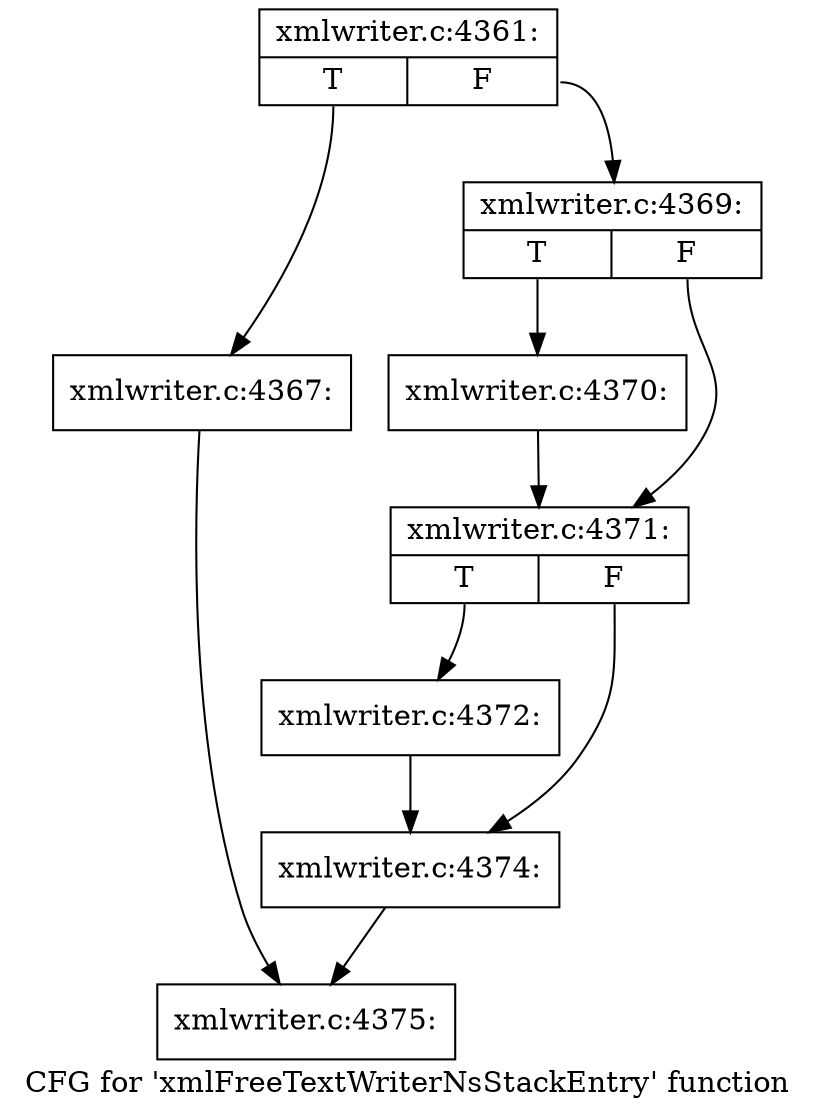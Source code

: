 digraph "CFG for 'xmlFreeTextWriterNsStackEntry' function" {
	label="CFG for 'xmlFreeTextWriterNsStackEntry' function";

	Node0x4166e90 [shape=record,label="{xmlwriter.c:4361:|{<s0>T|<s1>F}}"];
	Node0x4166e90:s0 -> Node0x416c610;
	Node0x4166e90:s1 -> Node0x416c660;
	Node0x416c610 [shape=record,label="{xmlwriter.c:4367:}"];
	Node0x416c610 -> Node0x416bcc0;
	Node0x416c660 [shape=record,label="{xmlwriter.c:4369:|{<s0>T|<s1>F}}"];
	Node0x416c660:s0 -> Node0x416c920;
	Node0x416c660:s1 -> Node0x416c970;
	Node0x416c920 [shape=record,label="{xmlwriter.c:4370:}"];
	Node0x416c920 -> Node0x416c970;
	Node0x416c970 [shape=record,label="{xmlwriter.c:4371:|{<s0>T|<s1>F}}"];
	Node0x416c970:s0 -> Node0x416d100;
	Node0x416c970:s1 -> Node0x416d150;
	Node0x416d100 [shape=record,label="{xmlwriter.c:4372:}"];
	Node0x416d100 -> Node0x416d150;
	Node0x416d150 [shape=record,label="{xmlwriter.c:4374:}"];
	Node0x416d150 -> Node0x416bcc0;
	Node0x416bcc0 [shape=record,label="{xmlwriter.c:4375:}"];
}
